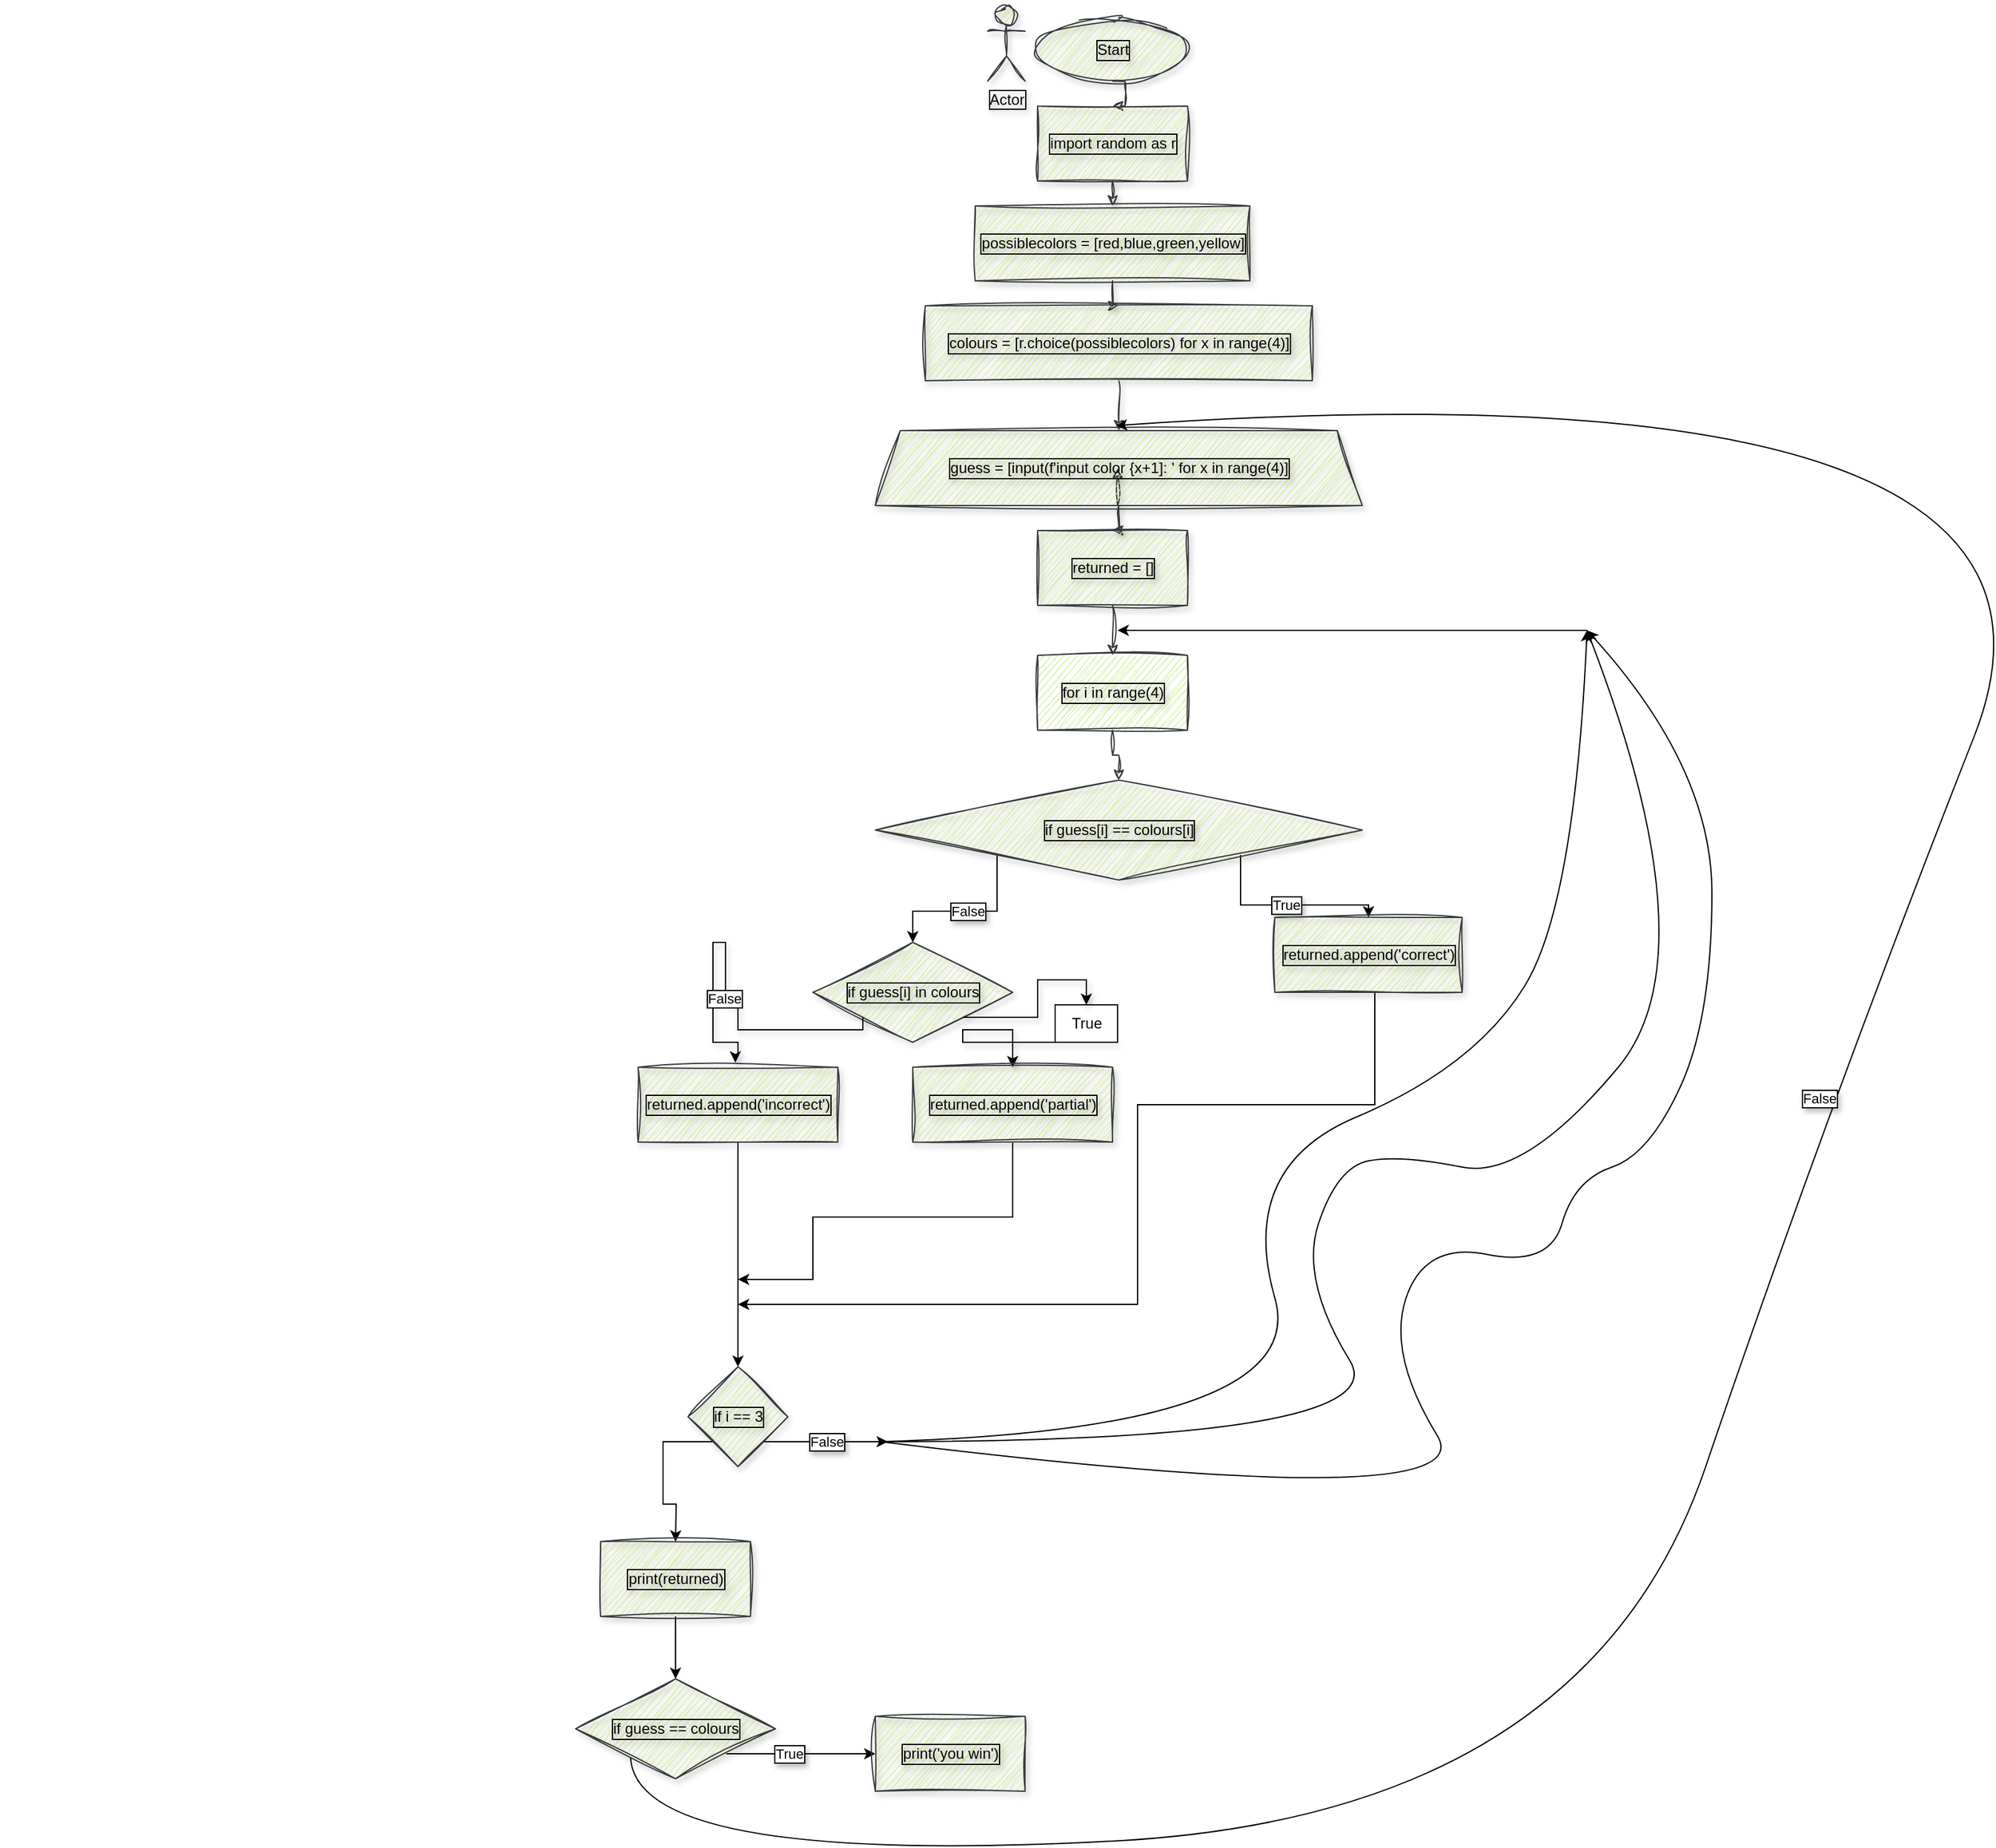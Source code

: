 <mxfile version="24.2.5" type="device">
  <diagram id="C5RBs43oDa-KdzZeNtuy" name="Page-1">
    <mxGraphModel dx="1494" dy="347" grid="1" gridSize="10" guides="1" tooltips="1" connect="1" arrows="1" fold="1" page="1" pageScale="1" pageWidth="827" pageHeight="1169" math="0" shadow="0">
      <root>
        <mxCell id="WIyWlLk6GJQsqaUBKTNV-0" />
        <mxCell id="WIyWlLk6GJQsqaUBKTNV-1" parent="WIyWlLk6GJQsqaUBKTNV-0" />
        <mxCell id="YowzJjaFA8yFRqKVJ1UK-1" style="edgeStyle=orthogonalEdgeStyle;rounded=0;orthogonalLoop=1;jettySize=auto;html=1;exitX=0.5;exitY=1;exitDx=0;exitDy=0;entryX=0.5;entryY=0;entryDx=0;entryDy=0;labelBorderColor=default;textShadow=1;sketch=1;curveFitting=1;jiggle=2;fillColor=#cdeb8b;strokeColor=#36393d;" parent="WIyWlLk6GJQsqaUBKTNV-1" source="YowzJjaFA8yFRqKVJ1UK-0" target="YowzJjaFA8yFRqKVJ1UK-6" edge="1">
          <mxGeometry relative="1" as="geometry">
            <mxPoint x="414" y="110" as="targetPoint" />
            <Array as="points">
              <mxPoint x="410" y="70" />
              <mxPoint x="420" y="70" />
            </Array>
          </mxGeometry>
        </mxCell>
        <mxCell id="YowzJjaFA8yFRqKVJ1UK-0" value="Start" style="ellipse;html=1;labelBorderColor=default;textShadow=1;fillColor=#cdeb8b;strokeColor=#36393d;shadow=1;sketch=1;curveFitting=1;jiggle=2;" parent="WIyWlLk6GJQsqaUBKTNV-1" vertex="1">
          <mxGeometry x="350" y="20" width="120" height="50" as="geometry" />
        </mxCell>
        <mxCell id="YowzJjaFA8yFRqKVJ1UK-4" style="edgeStyle=orthogonalEdgeStyle;rounded=0;orthogonalLoop=1;jettySize=auto;html=1;exitX=0.5;exitY=1;exitDx=0;exitDy=0;labelBorderColor=default;textShadow=1;sketch=1;curveFitting=1;jiggle=2;fillColor=#cdeb8b;strokeColor=#36393d;shadow=1;" parent="WIyWlLk6GJQsqaUBKTNV-1" source="YowzJjaFA8yFRqKVJ1UK-3" target="YowzJjaFA8yFRqKVJ1UK-5" edge="1">
          <mxGeometry relative="1" as="geometry">
            <mxPoint x="406" y="290" as="targetPoint" />
          </mxGeometry>
        </mxCell>
        <mxCell id="YowzJjaFA8yFRqKVJ1UK-3" value="possiblecolors = [red,blue,green,yellow]" style="rounded=0;html=1;labelBorderColor=default;textShadow=1;sketch=1;curveFitting=1;jiggle=2;fillColor=#cdeb8b;strokeColor=#36393d;shadow=1;" parent="WIyWlLk6GJQsqaUBKTNV-1" vertex="1">
          <mxGeometry x="300" y="170" width="220" height="60" as="geometry" />
        </mxCell>
        <mxCell id="YowzJjaFA8yFRqKVJ1UK-14" style="edgeStyle=orthogonalEdgeStyle;rounded=0;orthogonalLoop=1;jettySize=auto;html=1;exitX=0.5;exitY=1;exitDx=0;exitDy=0;entryX=0.5;entryY=0;entryDx=0;entryDy=0;labelBorderColor=default;textShadow=1;sketch=1;curveFitting=1;jiggle=2;fillColor=#cdeb8b;strokeColor=#36393d;shadow=1;" parent="WIyWlLk6GJQsqaUBKTNV-1" source="YowzJjaFA8yFRqKVJ1UK-5" target="YowzJjaFA8yFRqKVJ1UK-27" edge="1">
          <mxGeometry relative="1" as="geometry">
            <mxPoint x="413.5" y="330" as="targetPoint" />
          </mxGeometry>
        </mxCell>
        <mxCell id="YowzJjaFA8yFRqKVJ1UK-5" value="colours = [r.choice(possiblecolors) for x in range(4)]" style="rounded=0;html=1;labelBorderColor=default;textShadow=1;sketch=1;curveFitting=1;jiggle=2;fillColor=#cdeb8b;strokeColor=#36393d;shadow=1;" parent="WIyWlLk6GJQsqaUBKTNV-1" vertex="1">
          <mxGeometry x="260" y="250" width="310" height="60" as="geometry" />
        </mxCell>
        <mxCell id="YowzJjaFA8yFRqKVJ1UK-7" style="edgeStyle=orthogonalEdgeStyle;rounded=0;orthogonalLoop=1;jettySize=auto;html=1;exitX=0.5;exitY=1;exitDx=0;exitDy=0;entryX=0.5;entryY=0;entryDx=0;entryDy=0;labelBorderColor=default;textShadow=1;sketch=1;curveFitting=1;jiggle=2;fillColor=#cdeb8b;strokeColor=#36393d;shadow=1;" parent="WIyWlLk6GJQsqaUBKTNV-1" source="YowzJjaFA8yFRqKVJ1UK-6" target="YowzJjaFA8yFRqKVJ1UK-3" edge="1">
          <mxGeometry relative="1" as="geometry" />
        </mxCell>
        <mxCell id="YowzJjaFA8yFRqKVJ1UK-6" value="import random as r" style="rounded=0;html=1;labelBorderColor=default;textShadow=1;sketch=1;curveFitting=1;jiggle=2;fillColor=#cdeb8b;strokeColor=#36393d;shadow=1;" parent="WIyWlLk6GJQsqaUBKTNV-1" vertex="1">
          <mxGeometry x="350" y="90" width="120" height="60" as="geometry" />
        </mxCell>
        <mxCell id="ouDlS38kTs7-IsqNBu8T-18" style="edgeStyle=orthogonalEdgeStyle;rounded=0;orthogonalLoop=1;jettySize=auto;html=1;exitX=0.5;exitY=1;exitDx=0;exitDy=0;labelBorderColor=default;textShadow=1;sketch=1;curveFitting=1;jiggle=2;fillColor=#cdeb8b;strokeColor=#36393d;shadow=1;" parent="WIyWlLk6GJQsqaUBKTNV-1" source="YowzJjaFA8yFRqKVJ1UK-27" edge="1">
          <mxGeometry relative="1" as="geometry">
            <mxPoint x="414" y="380" as="targetPoint" />
          </mxGeometry>
        </mxCell>
        <mxCell id="G5skXLdHgKEqC8p22ND7-5" style="edgeStyle=orthogonalEdgeStyle;rounded=0;orthogonalLoop=1;jettySize=auto;html=1;exitX=0.5;exitY=1;exitDx=0;exitDy=0;labelBorderColor=default;textShadow=1;sketch=1;curveFitting=1;jiggle=2;fillColor=#cdeb8b;strokeColor=#36393d;shadow=1;" parent="WIyWlLk6GJQsqaUBKTNV-1" source="YowzJjaFA8yFRqKVJ1UK-27" target="G5skXLdHgKEqC8p22ND7-4" edge="1">
          <mxGeometry relative="1" as="geometry" />
        </mxCell>
        <mxCell id="YowzJjaFA8yFRqKVJ1UK-27" value="guess = [input(f&#39;input color {x+1]: &#39; for x in range(4)]" style="shape=trapezoid;perimeter=trapezoidPerimeter;html=1;fixedSize=1;labelBorderColor=default;textShadow=1;sketch=1;curveFitting=1;jiggle=2;fillColor=#cdeb8b;strokeColor=#36393d;shadow=1;" parent="WIyWlLk6GJQsqaUBKTNV-1" vertex="1">
          <mxGeometry x="220" y="350" width="390" height="60" as="geometry" />
        </mxCell>
        <mxCell id="ouDlS38kTs7-IsqNBu8T-3" value="Actor" style="shape=umlActor;verticalLabelPosition=bottom;verticalAlign=top;html=1;outlineConnect=0;labelBorderColor=default;textShadow=1;fillColor=#cdeb8b;strokeColor=#36393d;shadow=1;sketch=1;curveFitting=1;jiggle=2;" parent="WIyWlLk6GJQsqaUBKTNV-1" vertex="1">
          <mxGeometry x="310" y="10" width="30" height="60" as="geometry" />
        </mxCell>
        <mxCell id="ouDlS38kTs7-IsqNBu8T-11" style="edgeStyle=orthogonalEdgeStyle;rounded=0;orthogonalLoop=1;jettySize=auto;html=1;exitX=0;exitY=1;exitDx=0;exitDy=0;entryX=0.5;entryY=0;entryDx=0;entryDy=0;labelBorderColor=default;textShadow=1;" parent="WIyWlLk6GJQsqaUBKTNV-1" source="ouDlS38kTs7-IsqNBu8T-4" target="ouDlS38kTs7-IsqNBu8T-13" edge="1">
          <mxGeometry relative="1" as="geometry">
            <mxPoint x="132" y="760" as="targetPoint" />
          </mxGeometry>
        </mxCell>
        <mxCell id="ouDlS38kTs7-IsqNBu8T-12" value="False" style="edgeLabel;html=1;align=center;verticalAlign=middle;resizable=0;points=[];labelBorderColor=default;textShadow=1;" parent="ouDlS38kTs7-IsqNBu8T-11" vertex="1" connectable="0">
          <mxGeometry relative="1" as="geometry">
            <mxPoint as="offset" />
          </mxGeometry>
        </mxCell>
        <mxCell id="G5skXLdHgKEqC8p22ND7-15" style="edgeStyle=orthogonalEdgeStyle;rounded=0;orthogonalLoop=1;jettySize=auto;html=1;exitX=1;exitY=1;exitDx=0;exitDy=0;labelBorderColor=default;textShadow=1;" parent="WIyWlLk6GJQsqaUBKTNV-1" source="ouDlS38kTs7-IsqNBu8T-4" target="G5skXLdHgKEqC8p22ND7-10" edge="1">
          <mxGeometry relative="1" as="geometry" />
        </mxCell>
        <mxCell id="G5skXLdHgKEqC8p22ND7-17" value="True" style="edgeLabel;html=1;align=center;verticalAlign=middle;resizable=0;points=[];labelBorderColor=default;textShadow=1;" parent="G5skXLdHgKEqC8p22ND7-15" vertex="1" connectable="0">
          <mxGeometry relative="1" as="geometry">
            <mxPoint as="offset" />
          </mxGeometry>
        </mxCell>
        <mxCell id="ouDlS38kTs7-IsqNBu8T-4" value="if guess[i] == colours[i]" style="rhombus;html=1;labelBorderColor=default;textShadow=1;fillColor=#cdeb8b;strokeColor=#36393d;sketch=1;curveFitting=1;jiggle=2;shadow=1;" parent="WIyWlLk6GJQsqaUBKTNV-1" vertex="1">
          <mxGeometry x="220" y="630" width="390" height="80" as="geometry" />
        </mxCell>
        <mxCell id="ouDlS38kTs7-IsqNBu8T-8" value="" style="endArrow=classic;html=1;rounded=0;labelBorderColor=default;textShadow=1;" parent="WIyWlLk6GJQsqaUBKTNV-1" edge="1">
          <mxGeometry width="50" height="50" relative="1" as="geometry">
            <mxPoint x="790" y="510" as="sourcePoint" />
            <mxPoint x="414" y="510" as="targetPoint" />
          </mxGeometry>
        </mxCell>
        <mxCell id="G5skXLdHgKEqC8p22ND7-11" style="edgeStyle=orthogonalEdgeStyle;rounded=0;orthogonalLoop=1;jettySize=auto;html=1;exitX=1;exitY=1;exitDx=0;exitDy=0;entryX=0.5;entryY=0;entryDx=0;entryDy=0;labelBorderColor=default;textShadow=1;shadow=1;" parent="WIyWlLk6GJQsqaUBKTNV-1" source="UuMI__H07HZnnB12FH5X-0" target="G5skXLdHgKEqC8p22ND7-8" edge="1">
          <mxGeometry relative="1" as="geometry">
            <Array as="points">
              <mxPoint x="290" y="830" />
              <mxPoint x="330" y="830" />
            </Array>
          </mxGeometry>
        </mxCell>
        <mxCell id="ouDlS38kTs7-IsqNBu8T-13" value="if guess[i] in colours" style="rhombus;html=1;labelBorderColor=default;textShadow=1;sketch=1;curveFitting=1;jiggle=2;fillColor=#cdeb8b;strokeColor=#36393d;shadow=1;" parent="WIyWlLk6GJQsqaUBKTNV-1" vertex="1">
          <mxGeometry x="170" y="760" width="160" height="80" as="geometry" />
        </mxCell>
        <mxCell id="G5skXLdHgKEqC8p22ND7-3" style="edgeStyle=orthogonalEdgeStyle;rounded=0;orthogonalLoop=1;jettySize=auto;html=1;exitX=0.5;exitY=1;exitDx=0;exitDy=0;entryX=0.5;entryY=0;entryDx=0;entryDy=0;labelBorderColor=default;textShadow=1;sketch=1;curveFitting=1;jiggle=2;fillColor=#cdeb8b;strokeColor=#36393d;" parent="WIyWlLk6GJQsqaUBKTNV-1" source="G5skXLdHgKEqC8p22ND7-1" target="ouDlS38kTs7-IsqNBu8T-4" edge="1">
          <mxGeometry relative="1" as="geometry" />
        </mxCell>
        <mxCell id="G5skXLdHgKEqC8p22ND7-1" value="for i in range(4)" style="rounded=0;html=1;labelBorderColor=default;textShadow=1;sketch=1;curveFitting=1;jiggle=2;fillColor=#cdeb8b;strokeColor=#36393d;" parent="WIyWlLk6GJQsqaUBKTNV-1" vertex="1">
          <mxGeometry x="350" y="530" width="120" height="60" as="geometry" />
        </mxCell>
        <mxCell id="G5skXLdHgKEqC8p22ND7-6" style="edgeStyle=orthogonalEdgeStyle;rounded=0;orthogonalLoop=1;jettySize=auto;html=1;exitX=0.5;exitY=1;exitDx=0;exitDy=0;entryX=0.5;entryY=0;entryDx=0;entryDy=0;labelBorderColor=default;textShadow=1;sketch=1;curveFitting=1;jiggle=2;fillColor=#cdeb8b;strokeColor=#36393d;" parent="WIyWlLk6GJQsqaUBKTNV-1" source="G5skXLdHgKEqC8p22ND7-4" target="G5skXLdHgKEqC8p22ND7-1" edge="1">
          <mxGeometry relative="1" as="geometry" />
        </mxCell>
        <mxCell id="G5skXLdHgKEqC8p22ND7-4" value="returned = []" style="rounded=0;html=1;labelBorderColor=default;textShadow=1;sketch=1;curveFitting=1;jiggle=2;fillColor=#cdeb8b;strokeColor=#36393d;shadow=1;" parent="WIyWlLk6GJQsqaUBKTNV-1" vertex="1">
          <mxGeometry x="350" y="430" width="120" height="60" as="geometry" />
        </mxCell>
        <mxCell id="G5skXLdHgKEqC8p22ND7-36" style="edgeStyle=orthogonalEdgeStyle;rounded=0;orthogonalLoop=1;jettySize=auto;html=1;exitX=0.5;exitY=1;exitDx=0;exitDy=0;labelBorderColor=default;textShadow=1;" parent="WIyWlLk6GJQsqaUBKTNV-1" source="G5skXLdHgKEqC8p22ND7-8" edge="1">
          <mxGeometry relative="1" as="geometry">
            <mxPoint x="110" y="1030" as="targetPoint" />
            <Array as="points">
              <mxPoint x="330" y="980" />
              <mxPoint x="170" y="980" />
              <mxPoint x="170" y="1030" />
            </Array>
          </mxGeometry>
        </mxCell>
        <mxCell id="G5skXLdHgKEqC8p22ND7-8" value="returned.append(&#39;partial&#39;)" style="rounded=0;html=1;labelBorderColor=default;textShadow=1;fillColor=#cdeb8b;strokeColor=#36393d;glass=0;sketch=1;curveFitting=1;jiggle=2;shadow=1;" parent="WIyWlLk6GJQsqaUBKTNV-1" vertex="1">
          <mxGeometry x="250" y="860" width="160" height="60" as="geometry" />
        </mxCell>
        <mxCell id="G5skXLdHgKEqC8p22ND7-37" style="edgeStyle=orthogonalEdgeStyle;rounded=0;orthogonalLoop=1;jettySize=auto;html=1;exitX=0.5;exitY=1;exitDx=0;exitDy=0;labelBorderColor=default;textShadow=1;" parent="WIyWlLk6GJQsqaUBKTNV-1" source="G5skXLdHgKEqC8p22ND7-10" edge="1">
          <mxGeometry relative="1" as="geometry">
            <mxPoint x="110" y="1050" as="targetPoint" />
            <mxPoint x="585" y="820" as="sourcePoint" />
            <Array as="points">
              <mxPoint x="620" y="890" />
              <mxPoint x="430" y="890" />
              <mxPoint x="430" y="1050" />
            </Array>
          </mxGeometry>
        </mxCell>
        <mxCell id="G5skXLdHgKEqC8p22ND7-10" value="returned.append(&#39;correct&#39;)" style="rounded=0;html=1;labelBorderColor=default;textShadow=1;sketch=1;curveFitting=1;jiggle=2;fillColor=#cdeb8b;strokeColor=#36393d;shadow=1;" parent="WIyWlLk6GJQsqaUBKTNV-1" vertex="1">
          <mxGeometry x="540" y="740" width="150" height="60" as="geometry" />
        </mxCell>
        <mxCell id="G5skXLdHgKEqC8p22ND7-35" style="edgeStyle=orthogonalEdgeStyle;rounded=0;orthogonalLoop=1;jettySize=auto;html=1;exitX=0.5;exitY=1;exitDx=0;exitDy=0;entryX=0.5;entryY=0;entryDx=0;entryDy=0;labelBorderColor=default;textShadow=1;" parent="WIyWlLk6GJQsqaUBKTNV-1" source="G5skXLdHgKEqC8p22ND7-12" target="G5skXLdHgKEqC8p22ND7-31" edge="1">
          <mxGeometry relative="1" as="geometry" />
        </mxCell>
        <mxCell id="G5skXLdHgKEqC8p22ND7-12" value="returned.append(&#39;incorrect&#39;)" style="rounded=0;html=1;labelBorderColor=default;textShadow=1;fillColor=#cdeb8b;strokeColor=#36393d;sketch=1;curveFitting=1;jiggle=2;shadow=1;" parent="WIyWlLk6GJQsqaUBKTNV-1" vertex="1">
          <mxGeometry x="30" y="860" width="160" height="60" as="geometry" />
        </mxCell>
        <mxCell id="G5skXLdHgKEqC8p22ND7-13" style="edgeStyle=orthogonalEdgeStyle;rounded=0;orthogonalLoop=1;jettySize=auto;html=1;exitX=0;exitY=1;exitDx=0;exitDy=0;labelBorderColor=default;textShadow=1;shadow=1;entryX=0.487;entryY=-0.062;entryDx=0;entryDy=0;entryPerimeter=0;" parent="WIyWlLk6GJQsqaUBKTNV-1" source="ouDlS38kTs7-IsqNBu8T-13" target="G5skXLdHgKEqC8p22ND7-12" edge="1">
          <mxGeometry relative="1" as="geometry">
            <Array as="points">
              <mxPoint x="210" y="830" />
              <mxPoint x="110" y="830" />
              <mxPoint x="110" y="810" />
              <mxPoint x="100" y="810" />
              <mxPoint x="100" y="760" />
              <mxPoint x="90" y="760" />
              <mxPoint x="90" y="840" />
              <mxPoint x="110" y="840" />
              <mxPoint x="110" y="850" />
              <mxPoint x="108" y="850" />
            </Array>
            <mxPoint x="90" y="840" as="targetPoint" />
          </mxGeometry>
        </mxCell>
        <mxCell id="UuMI__H07HZnnB12FH5X-2" value="False" style="edgeLabel;html=1;align=center;verticalAlign=middle;resizable=0;points=[];labelBorderColor=default;" vertex="1" connectable="0" parent="G5skXLdHgKEqC8p22ND7-13">
          <mxGeometry x="-0.087" y="1" relative="1" as="geometry">
            <mxPoint as="offset" />
          </mxGeometry>
        </mxCell>
        <mxCell id="G5skXLdHgKEqC8p22ND7-21" value="" style="curved=1;endArrow=classic;html=1;rounded=0;exitX=1;exitY=1;exitDx=0;exitDy=0;labelBorderColor=default;textShadow=1;" parent="WIyWlLk6GJQsqaUBKTNV-1" edge="1">
          <mxGeometry width="50" height="50" relative="1" as="geometry">
            <mxPoint x="224.5" y="1160" as="sourcePoint" />
            <mxPoint x="790" y="510" as="targetPoint" />
            <Array as="points">
              <mxPoint x="570" y="1150" />
              <mxPoint x="510" y="940" />
              <mxPoint x="700" y="860" />
              <mxPoint x="780" y="730" />
            </Array>
          </mxGeometry>
        </mxCell>
        <mxCell id="G5skXLdHgKEqC8p22ND7-23" value="" style="curved=1;endArrow=classic;html=1;rounded=0;exitX=1;exitY=1;exitDx=0;exitDy=0;labelBorderColor=default;textShadow=1;" parent="WIyWlLk6GJQsqaUBKTNV-1" edge="1">
          <mxGeometry width="50" height="50" relative="1" as="geometry">
            <mxPoint x="224.5" y="1160" as="sourcePoint" />
            <mxPoint x="790" y="510" as="targetPoint" />
            <Array as="points">
              <mxPoint x="640" y="1160" />
              <mxPoint x="560" y="1030" />
              <mxPoint x="590" y="940" />
              <mxPoint x="640" y="930" />
              <mxPoint x="740" y="950" />
              <mxPoint x="890" y="770" />
            </Array>
          </mxGeometry>
        </mxCell>
        <mxCell id="G5skXLdHgKEqC8p22ND7-25" value="" style="curved=1;endArrow=classic;html=1;rounded=0;exitX=1;exitY=1;exitDx=0;exitDy=0;labelBorderColor=default;textShadow=1;" parent="WIyWlLk6GJQsqaUBKTNV-1" edge="1">
          <mxGeometry width="50" height="50" relative="1" as="geometry">
            <mxPoint x="224.5" y="1160" as="sourcePoint" />
            <mxPoint x="790" y="510" as="targetPoint" />
            <Array as="points">
              <mxPoint x="710" y="1220" />
              <mxPoint x="630" y="1090" />
              <mxPoint x="660" y="1000" />
              <mxPoint x="760" y="1020" />
              <mxPoint x="780" y="950" />
              <mxPoint x="840" y="930" />
              <mxPoint x="890" y="820" />
              <mxPoint x="890" y="620" />
            </Array>
          </mxGeometry>
        </mxCell>
        <mxCell id="G5skXLdHgKEqC8p22ND7-32" value="False" style="edgeStyle=orthogonalEdgeStyle;rounded=0;orthogonalLoop=1;jettySize=auto;html=1;exitX=1;exitY=1;exitDx=0;exitDy=0;labelBorderColor=default;textShadow=1;" parent="WIyWlLk6GJQsqaUBKTNV-1" source="G5skXLdHgKEqC8p22ND7-31" edge="1">
          <mxGeometry x="0.001" relative="1" as="geometry">
            <mxPoint x="230" y="1160" as="targetPoint" />
            <mxPoint as="offset" />
          </mxGeometry>
        </mxCell>
        <mxCell id="G5skXLdHgKEqC8p22ND7-38" style="edgeStyle=orthogonalEdgeStyle;rounded=0;orthogonalLoop=1;jettySize=auto;html=1;exitX=0;exitY=1;exitDx=0;exitDy=0;labelBorderColor=default;textShadow=1;" parent="WIyWlLk6GJQsqaUBKTNV-1" source="G5skXLdHgKEqC8p22ND7-31" edge="1">
          <mxGeometry relative="1" as="geometry">
            <mxPoint x="60" y="1240" as="targetPoint" />
          </mxGeometry>
        </mxCell>
        <mxCell id="G5skXLdHgKEqC8p22ND7-31" value="if i == 3" style="rhombus;html=1;labelBorderColor=default;textShadow=1;sketch=1;curveFitting=1;jiggle=2;fillColor=#cdeb8b;strokeColor=#36393d;shadow=1;" parent="WIyWlLk6GJQsqaUBKTNV-1" vertex="1">
          <mxGeometry x="70" y="1100" width="80" height="80" as="geometry" />
        </mxCell>
        <mxCell id="G5skXLdHgKEqC8p22ND7-43" style="edgeStyle=orthogonalEdgeStyle;rounded=0;orthogonalLoop=1;jettySize=auto;html=1;exitX=0.5;exitY=0;exitDx=0;exitDy=0;entryX=0.5;entryY=0;entryDx=0;entryDy=0;labelBorderColor=default;textShadow=1;" parent="WIyWlLk6GJQsqaUBKTNV-1" source="G5skXLdHgKEqC8p22ND7-39" target="G5skXLdHgKEqC8p22ND7-42" edge="1">
          <mxGeometry relative="1" as="geometry" />
        </mxCell>
        <mxCell id="G5skXLdHgKEqC8p22ND7-39" value="print(returned)" style="rounded=0;html=1;direction=west;labelBorderColor=default;textShadow=1;fillColor=#cdeb8b;strokeColor=#36393d;sketch=1;curveFitting=1;jiggle=2;shadow=1;" parent="WIyWlLk6GJQsqaUBKTNV-1" vertex="1">
          <mxGeometry y="1240" width="120" height="60" as="geometry" />
        </mxCell>
        <mxCell id="G5skXLdHgKEqC8p22ND7-40" value="" style="rounded=1;html=1;labelBorderColor=default;textShadow=1;" parent="WIyWlLk6GJQsqaUBKTNV-1" vertex="1">
          <mxGeometry x="-480" y="420" width="120" as="geometry" />
        </mxCell>
        <mxCell id="G5skXLdHgKEqC8p22ND7-44" style="edgeStyle=orthogonalEdgeStyle;rounded=0;orthogonalLoop=1;jettySize=auto;html=1;exitX=1;exitY=1;exitDx=0;exitDy=0;labelBorderColor=default;textShadow=1;" parent="WIyWlLk6GJQsqaUBKTNV-1" source="G5skXLdHgKEqC8p22ND7-42" target="G5skXLdHgKEqC8p22ND7-45" edge="1">
          <mxGeometry relative="1" as="geometry">
            <mxPoint x="200" y="1409.821" as="targetPoint" />
          </mxGeometry>
        </mxCell>
        <mxCell id="G5skXLdHgKEqC8p22ND7-46" value="True" style="edgeLabel;html=1;align=center;verticalAlign=middle;resizable=0;points=[];labelBorderColor=default;textShadow=1;" parent="G5skXLdHgKEqC8p22ND7-44" vertex="1" connectable="0">
          <mxGeometry relative="1" as="geometry">
            <mxPoint x="-9" as="offset" />
          </mxGeometry>
        </mxCell>
        <mxCell id="G5skXLdHgKEqC8p22ND7-42" value="if guess == colours" style="rhombus;html=1;labelBorderColor=default;textShadow=1;fillColor=#cdeb8b;strokeColor=#36393d;sketch=1;curveFitting=1;jiggle=2;shadow=1;" parent="WIyWlLk6GJQsqaUBKTNV-1" vertex="1">
          <mxGeometry x="-20" y="1350" width="160" height="80" as="geometry" />
        </mxCell>
        <mxCell id="G5skXLdHgKEqC8p22ND7-45" value="print(&#39;you win&#39;)" style="rounded=0;html=1;labelBorderColor=default;textShadow=1;glass=0;fillColor=#cdeb8b;strokeColor=#36393d;sketch=1;curveFitting=1;jiggle=2;shadow=1;" parent="WIyWlLk6GJQsqaUBKTNV-1" vertex="1">
          <mxGeometry x="220" y="1380" width="120" height="60" as="geometry" />
        </mxCell>
        <mxCell id="G5skXLdHgKEqC8p22ND7-48" value="" style="curved=1;endArrow=classic;html=1;rounded=0;exitX=0.275;exitY=0.794;exitDx=0;exitDy=0;exitPerimeter=0;entryX=0.494;entryY=-0.067;entryDx=0;entryDy=0;entryPerimeter=0;labelBorderColor=default;textShadow=1;" parent="WIyWlLk6GJQsqaUBKTNV-1" source="G5skXLdHgKEqC8p22ND7-42" target="YowzJjaFA8yFRqKVJ1UK-27" edge="1">
          <mxGeometry width="50" height="50" relative="1" as="geometry">
            <mxPoint x="50" y="1510" as="sourcePoint" />
            <mxPoint x="410" y="330" as="targetPoint" />
            <Array as="points">
              <mxPoint x="30" y="1500" />
              <mxPoint x="790" y="1460" />
              <mxPoint x="980" y="900" />
              <mxPoint x="1220" y="290" />
            </Array>
          </mxGeometry>
        </mxCell>
        <mxCell id="G5skXLdHgKEqC8p22ND7-49" value="False" style="edgeLabel;html=1;align=center;verticalAlign=middle;resizable=0;points=[];labelBorderColor=default;textShadow=1;" parent="G5skXLdHgKEqC8p22ND7-48" vertex="1" connectable="0">
          <mxGeometry y="10" relative="1" as="geometry">
            <mxPoint as="offset" />
          </mxGeometry>
        </mxCell>
        <mxCell id="UuMI__H07HZnnB12FH5X-1" value="" style="edgeStyle=orthogonalEdgeStyle;rounded=0;orthogonalLoop=1;jettySize=auto;html=1;exitX=1;exitY=1;exitDx=0;exitDy=0;entryX=0.5;entryY=0;entryDx=0;entryDy=0;labelBorderColor=default;textShadow=1;shadow=1;" edge="1" parent="WIyWlLk6GJQsqaUBKTNV-1" source="ouDlS38kTs7-IsqNBu8T-13" target="UuMI__H07HZnnB12FH5X-0">
          <mxGeometry relative="1" as="geometry">
            <Array as="points" />
            <mxPoint x="290" y="820" as="sourcePoint" />
            <mxPoint x="330" y="860" as="targetPoint" />
          </mxGeometry>
        </mxCell>
        <mxCell id="UuMI__H07HZnnB12FH5X-0" value="True" style="text;html=1;align=center;verticalAlign=middle;resizable=0;points=[];autosize=1;strokeColor=default;fillColor=none;" vertex="1" parent="WIyWlLk6GJQsqaUBKTNV-1">
          <mxGeometry x="364" y="810" width="50" height="30" as="geometry" />
        </mxCell>
      </root>
    </mxGraphModel>
  </diagram>
</mxfile>
